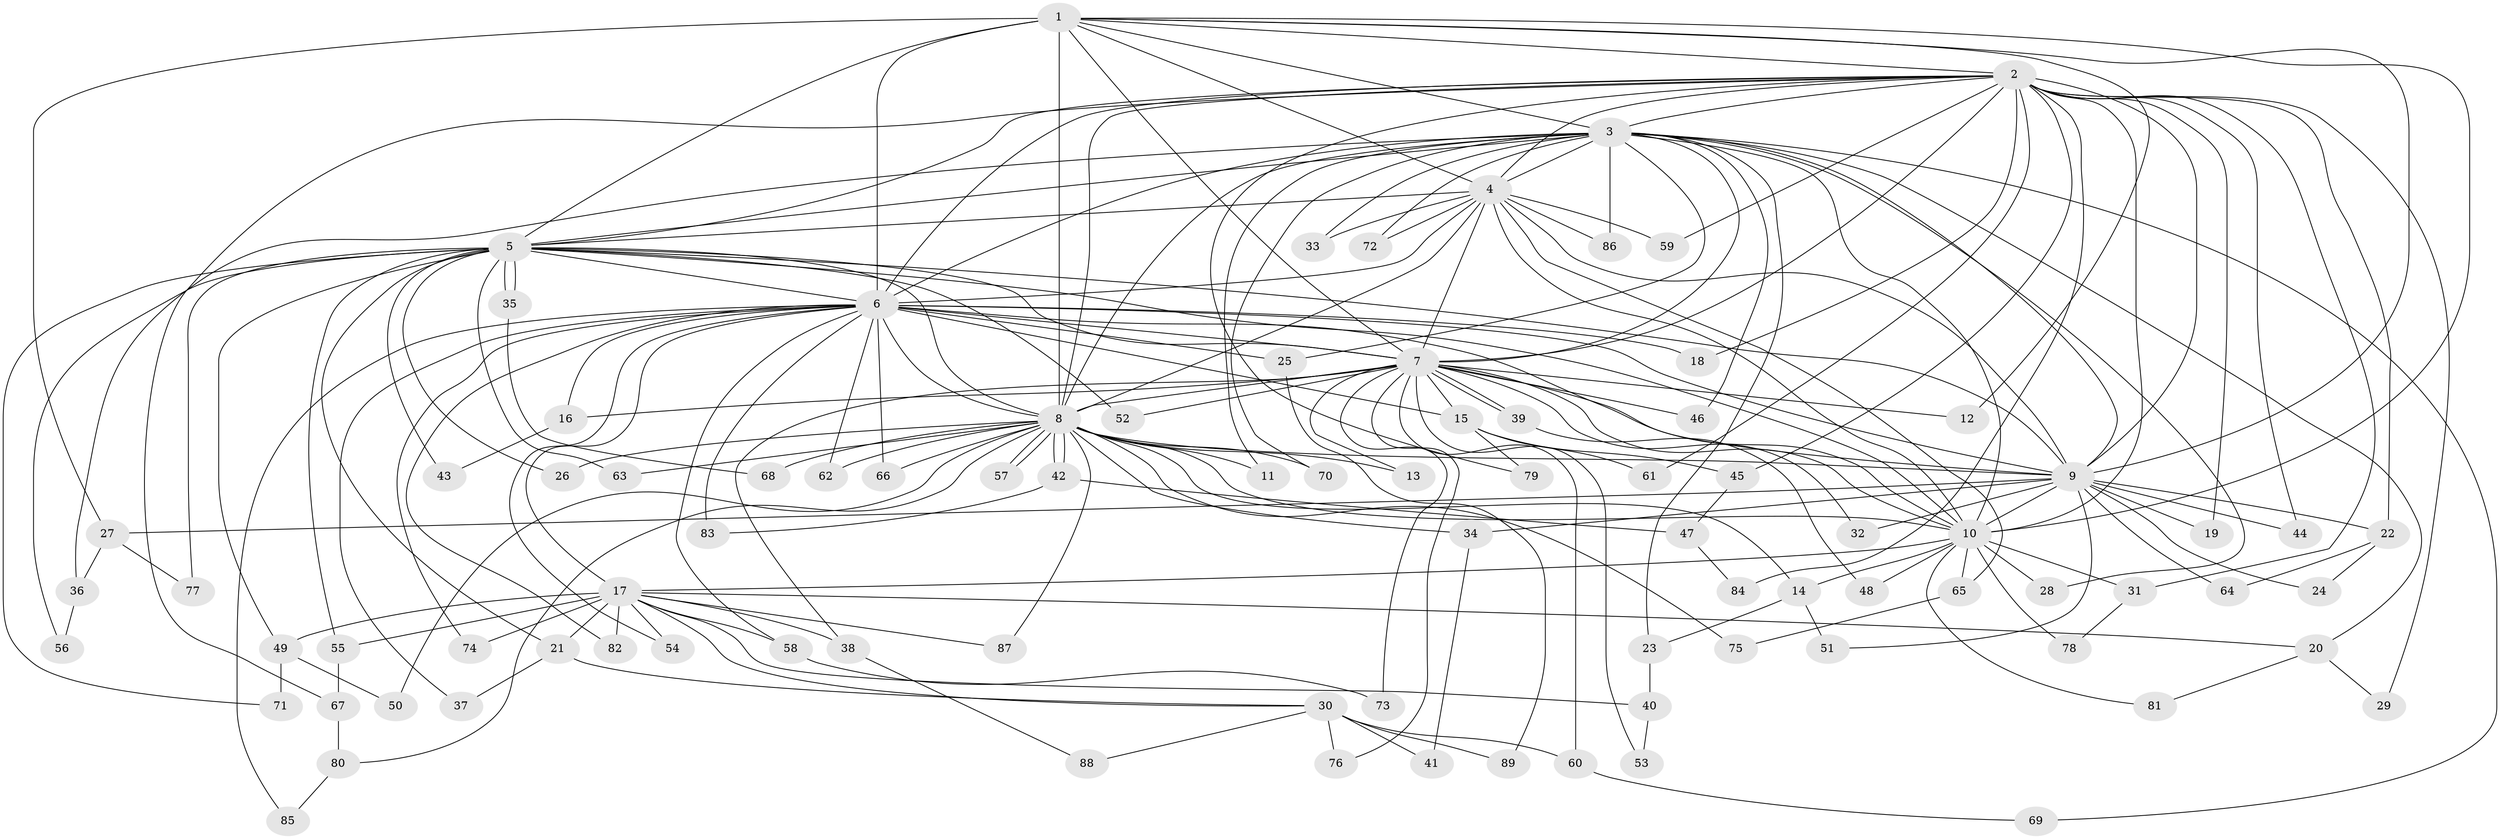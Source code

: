// Generated by graph-tools (version 1.1) at 2025/34/03/09/25 02:34:47]
// undirected, 89 vertices, 203 edges
graph export_dot {
graph [start="1"]
  node [color=gray90,style=filled];
  1;
  2;
  3;
  4;
  5;
  6;
  7;
  8;
  9;
  10;
  11;
  12;
  13;
  14;
  15;
  16;
  17;
  18;
  19;
  20;
  21;
  22;
  23;
  24;
  25;
  26;
  27;
  28;
  29;
  30;
  31;
  32;
  33;
  34;
  35;
  36;
  37;
  38;
  39;
  40;
  41;
  42;
  43;
  44;
  45;
  46;
  47;
  48;
  49;
  50;
  51;
  52;
  53;
  54;
  55;
  56;
  57;
  58;
  59;
  60;
  61;
  62;
  63;
  64;
  65;
  66;
  67;
  68;
  69;
  70;
  71;
  72;
  73;
  74;
  75;
  76;
  77;
  78;
  79;
  80;
  81;
  82;
  83;
  84;
  85;
  86;
  87;
  88;
  89;
  1 -- 2;
  1 -- 3;
  1 -- 4;
  1 -- 5;
  1 -- 6;
  1 -- 7;
  1 -- 8;
  1 -- 9;
  1 -- 10;
  1 -- 12;
  1 -- 27;
  2 -- 3;
  2 -- 4;
  2 -- 5;
  2 -- 6;
  2 -- 7;
  2 -- 8;
  2 -- 9;
  2 -- 10;
  2 -- 18;
  2 -- 19;
  2 -- 22;
  2 -- 29;
  2 -- 31;
  2 -- 44;
  2 -- 45;
  2 -- 59;
  2 -- 61;
  2 -- 67;
  2 -- 79;
  2 -- 84;
  3 -- 4;
  3 -- 5;
  3 -- 6;
  3 -- 7;
  3 -- 8;
  3 -- 9;
  3 -- 10;
  3 -- 11;
  3 -- 20;
  3 -- 23;
  3 -- 25;
  3 -- 28;
  3 -- 33;
  3 -- 36;
  3 -- 46;
  3 -- 69;
  3 -- 70;
  3 -- 72;
  3 -- 86;
  4 -- 5;
  4 -- 6;
  4 -- 7;
  4 -- 8;
  4 -- 9;
  4 -- 10;
  4 -- 33;
  4 -- 59;
  4 -- 65;
  4 -- 72;
  4 -- 86;
  5 -- 6;
  5 -- 7;
  5 -- 8;
  5 -- 9;
  5 -- 10;
  5 -- 21;
  5 -- 26;
  5 -- 35;
  5 -- 35;
  5 -- 43;
  5 -- 49;
  5 -- 52;
  5 -- 55;
  5 -- 56;
  5 -- 63;
  5 -- 71;
  5 -- 77;
  6 -- 7;
  6 -- 8;
  6 -- 9;
  6 -- 10;
  6 -- 15;
  6 -- 16;
  6 -- 17;
  6 -- 18;
  6 -- 25;
  6 -- 37;
  6 -- 54;
  6 -- 58;
  6 -- 62;
  6 -- 66;
  6 -- 74;
  6 -- 82;
  6 -- 83;
  6 -- 85;
  7 -- 8;
  7 -- 9;
  7 -- 10;
  7 -- 12;
  7 -- 13;
  7 -- 15;
  7 -- 16;
  7 -- 32;
  7 -- 38;
  7 -- 39;
  7 -- 39;
  7 -- 46;
  7 -- 52;
  7 -- 53;
  7 -- 60;
  7 -- 73;
  7 -- 76;
  8 -- 9;
  8 -- 10;
  8 -- 11;
  8 -- 13;
  8 -- 14;
  8 -- 26;
  8 -- 34;
  8 -- 42;
  8 -- 42;
  8 -- 50;
  8 -- 57;
  8 -- 57;
  8 -- 62;
  8 -- 63;
  8 -- 66;
  8 -- 68;
  8 -- 70;
  8 -- 75;
  8 -- 80;
  8 -- 87;
  9 -- 10;
  9 -- 19;
  9 -- 22;
  9 -- 24;
  9 -- 27;
  9 -- 32;
  9 -- 34;
  9 -- 44;
  9 -- 51;
  9 -- 64;
  10 -- 14;
  10 -- 17;
  10 -- 28;
  10 -- 31;
  10 -- 48;
  10 -- 65;
  10 -- 78;
  10 -- 81;
  14 -- 23;
  14 -- 51;
  15 -- 45;
  15 -- 61;
  15 -- 79;
  16 -- 43;
  17 -- 20;
  17 -- 21;
  17 -- 30;
  17 -- 38;
  17 -- 40;
  17 -- 49;
  17 -- 54;
  17 -- 55;
  17 -- 58;
  17 -- 74;
  17 -- 82;
  17 -- 87;
  20 -- 29;
  20 -- 81;
  21 -- 30;
  21 -- 37;
  22 -- 24;
  22 -- 64;
  23 -- 40;
  25 -- 89;
  27 -- 36;
  27 -- 77;
  30 -- 41;
  30 -- 60;
  30 -- 76;
  30 -- 88;
  30 -- 89;
  31 -- 78;
  34 -- 41;
  35 -- 68;
  36 -- 56;
  38 -- 88;
  39 -- 48;
  40 -- 53;
  42 -- 47;
  42 -- 83;
  45 -- 47;
  47 -- 84;
  49 -- 50;
  49 -- 71;
  55 -- 67;
  58 -- 73;
  60 -- 69;
  65 -- 75;
  67 -- 80;
  80 -- 85;
}

